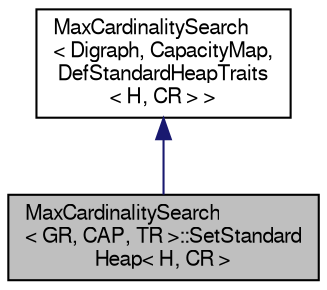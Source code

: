 digraph "MaxCardinalitySearch&lt; GR, CAP, TR &gt;::SetStandardHeap&lt; H, CR &gt;"
{
 // LATEX_PDF_SIZE
  edge [fontname="FreeSans",fontsize="10",labelfontname="FreeSans",labelfontsize="10"];
  node [fontname="FreeSans",fontsize="10",shape=record];
  Node0 [label="MaxCardinalitySearch\l\< GR, CAP, TR \>::SetStandard\lHeap\< H, CR \>",height=0.2,width=0.4,color="black", fillcolor="grey75", style="filled", fontcolor="black",tooltip="Named parameter for setting heap and cross reference type with automatic allocation"];
  Node1 -> Node0 [dir="back",color="midnightblue",fontsize="10",style="solid",fontname="FreeSans"];
  Node1 [label="MaxCardinalitySearch\l\< Digraph, CapacityMap,\l DefStandardHeapTraits\l\< H, CR \> \>",height=0.2,width=0.4,color="black", fillcolor="white", style="filled",URL="$a03493.html",tooltip=" "];
}
